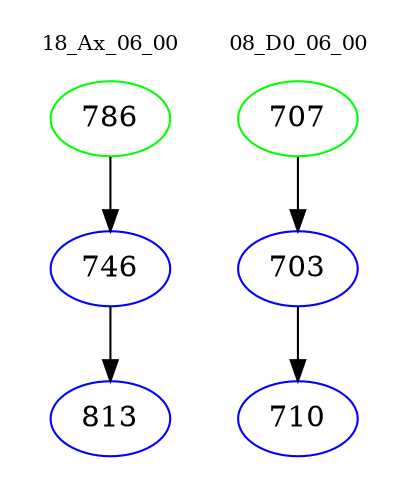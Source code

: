 digraph{
subgraph cluster_0 {
color = white
label = "18_Ax_06_00";
fontsize=10;
T0_786 [label="786", color="green"]
T0_786 -> T0_746 [color="black"]
T0_746 [label="746", color="blue"]
T0_746 -> T0_813 [color="black"]
T0_813 [label="813", color="blue"]
}
subgraph cluster_1 {
color = white
label = "08_D0_06_00";
fontsize=10;
T1_707 [label="707", color="green"]
T1_707 -> T1_703 [color="black"]
T1_703 [label="703", color="blue"]
T1_703 -> T1_710 [color="black"]
T1_710 [label="710", color="blue"]
}
}
